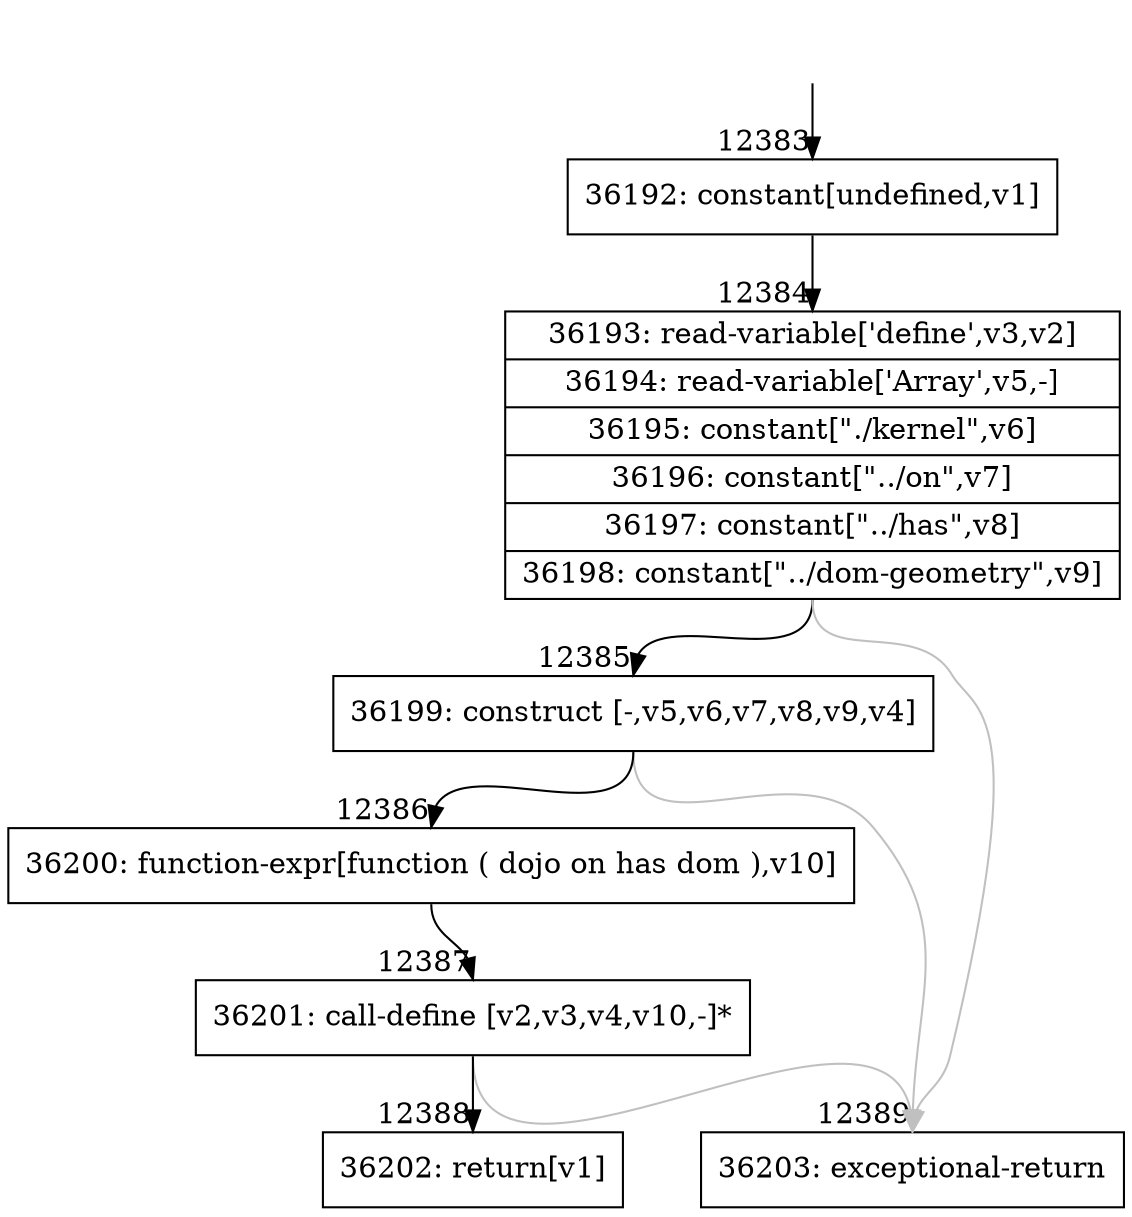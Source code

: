 digraph {
rankdir="TD"
BB_entry912[shape=none,label=""];
BB_entry912 -> BB12383 [tailport=s, headport=n, headlabel="    12383"]
BB12383 [shape=record label="{36192: constant[undefined,v1]}" ] 
BB12383 -> BB12384 [tailport=s, headport=n, headlabel="      12384"]
BB12384 [shape=record label="{36193: read-variable['define',v3,v2]|36194: read-variable['Array',v5,-]|36195: constant[\"./kernel\",v6]|36196: constant[\"../on\",v7]|36197: constant[\"../has\",v8]|36198: constant[\"../dom-geometry\",v9]}" ] 
BB12384 -> BB12385 [tailport=s, headport=n, headlabel="      12385"]
BB12384 -> BB12389 [tailport=s, headport=n, color=gray, headlabel="      12389"]
BB12385 [shape=record label="{36199: construct [-,v5,v6,v7,v8,v9,v4]}" ] 
BB12385 -> BB12386 [tailport=s, headport=n, headlabel="      12386"]
BB12385 -> BB12389 [tailport=s, headport=n, color=gray]
BB12386 [shape=record label="{36200: function-expr[function ( dojo on has dom ),v10]}" ] 
BB12386 -> BB12387 [tailport=s, headport=n, headlabel="      12387"]
BB12387 [shape=record label="{36201: call-define [v2,v3,v4,v10,-]*}" ] 
BB12387 -> BB12388 [tailport=s, headport=n, headlabel="      12388"]
BB12387 -> BB12389 [tailport=s, headport=n, color=gray]
BB12388 [shape=record label="{36202: return[v1]}" ] 
BB12389 [shape=record label="{36203: exceptional-return}" ] 
//#$~ 17594
}
